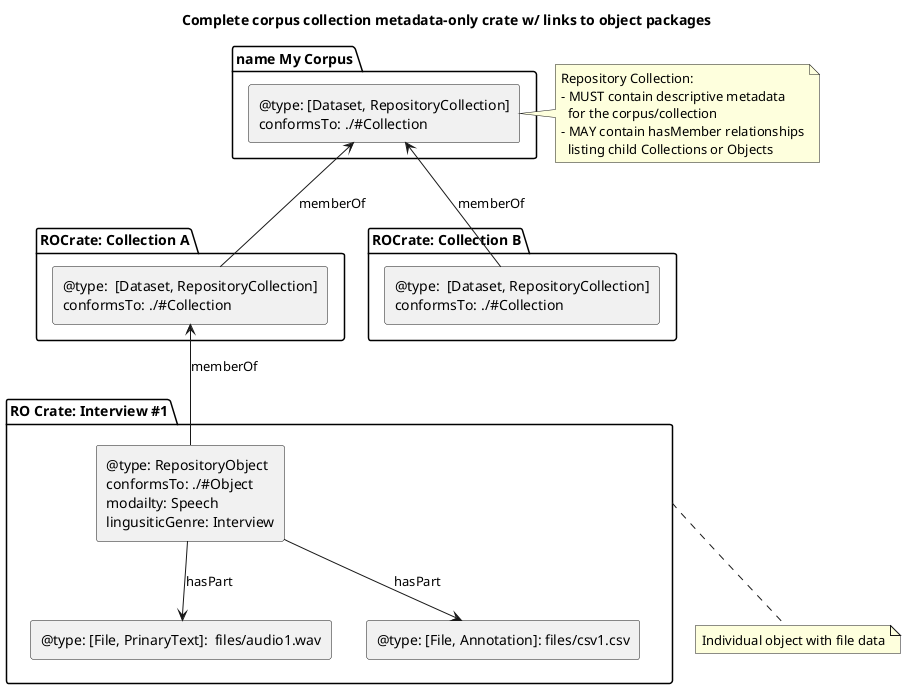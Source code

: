 
@startuml
title: Complete corpus collection metadata-only crate w/ links to object packages
package "name My Corpus" as mc {
   rectangle "@type: [Dataset, RepositoryCollection]\nconformsTo: ./#Collection" as cc {

   }
}

package "ROCrate: Collection A" as cAc {

   rectangle "@type:  [Dataset, RepositoryCollection]\nconformsTo: ./#Collection" as ca {

   }
  
}


package "ROCrate: Collection B" as cBc {

   rectangle "@type:  [Dataset, RepositoryCollection]\nconformsTo: ./#Collection" as cb {

   }
  
}


package "RO Crate: Interview #1" as ec2 {
  rectangle "@type: RepositoryObject\nconformsTo: ./#Object\nmodailty: Speech\nlingusiticGenre: Interview" as eo1 {

   }
   rectangle "@type: [File, PrinaryText]:  files/audio1.wav" as ea1
   rectangle "@type: [File, Annotation]: files/csv1.csv" as ecsv1
   }



eo1 -down-> ea1 : hasPart
eo1 -down-> ecsv1 : hasPart

eo1 -up-> ca : memberOf
ca -up-> cc : memberOf
cb -up-> cc : memberOf

note right of cc : Repository Collection:\n- MUST contain descriptive metadata\n  for the corpus/collection\n- MAY contain hasMember relationships\n  listing child Collections or Objects

 
note bottom of ec2 : Individual object with file data

@enduml
